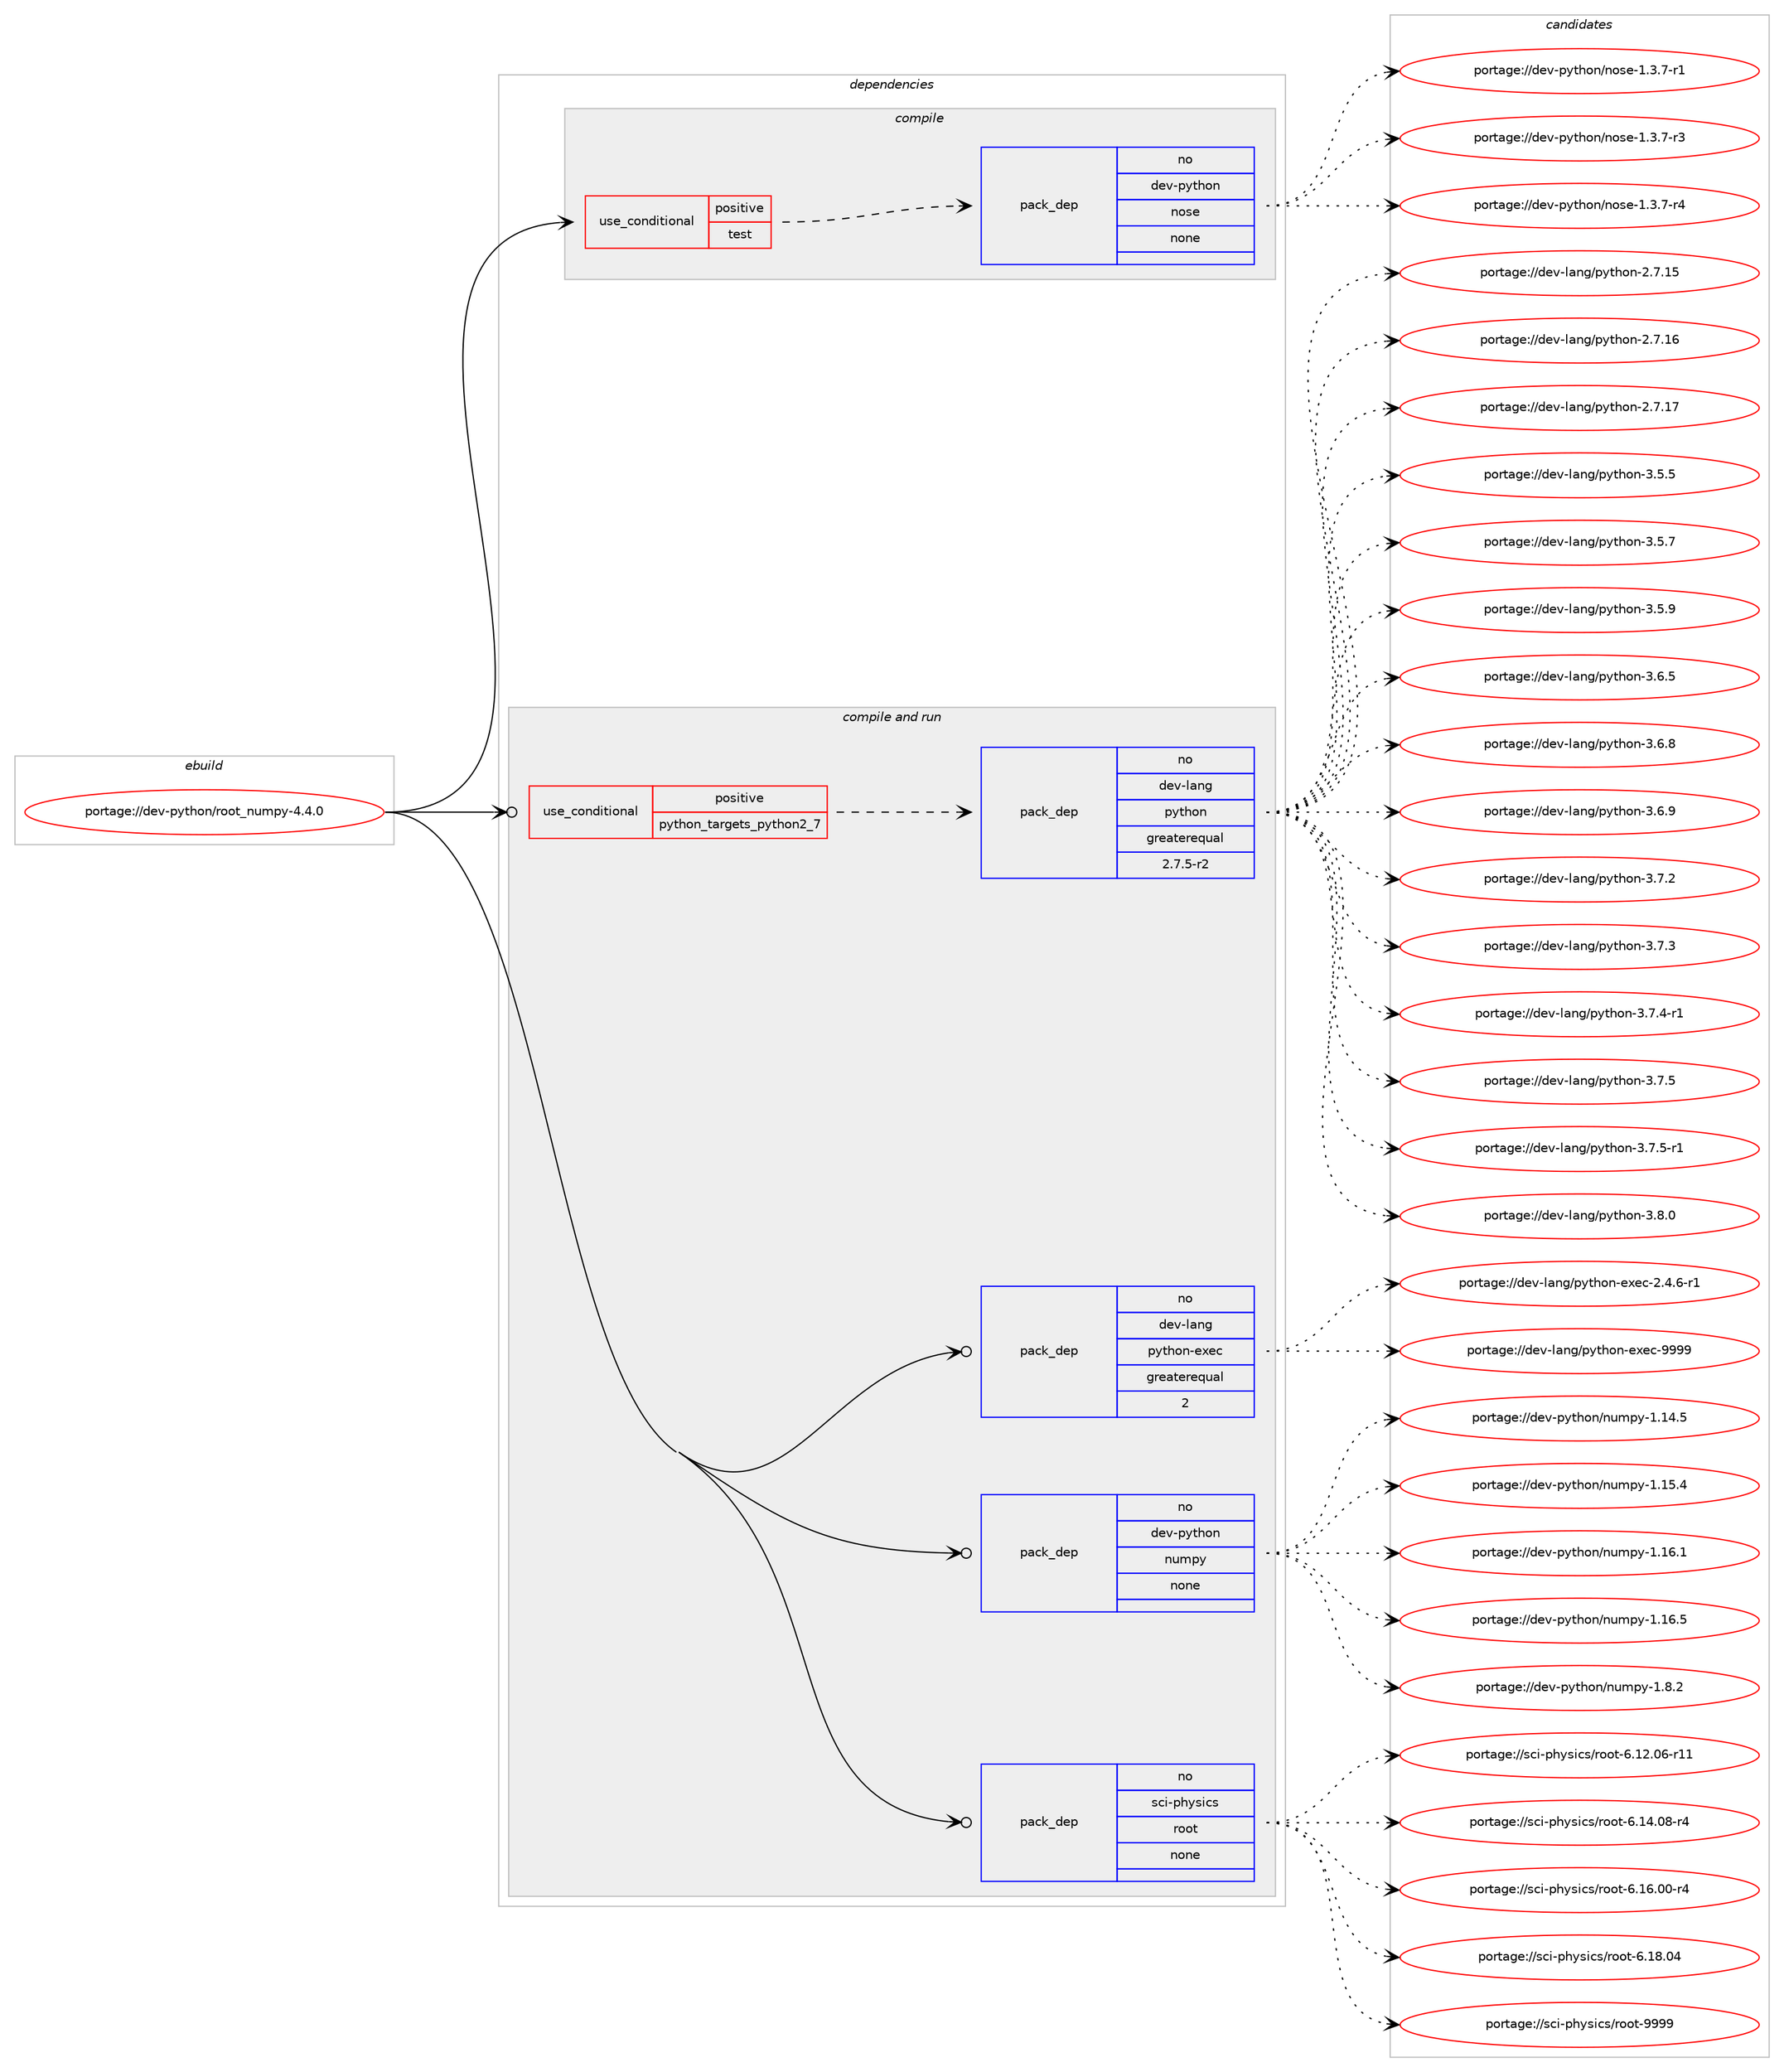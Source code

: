 digraph prolog {

# *************
# Graph options
# *************

newrank=true;
concentrate=true;
compound=true;
graph [rankdir=LR,fontname=Helvetica,fontsize=10,ranksep=1.5];#, ranksep=2.5, nodesep=0.2];
edge  [arrowhead=vee];
node  [fontname=Helvetica,fontsize=10];

# **********
# The ebuild
# **********

subgraph cluster_leftcol {
color=gray;
rank=same;
label=<<i>ebuild</i>>;
id [label="portage://dev-python/root_numpy-4.4.0", color=red, width=4, href="../dev-python/root_numpy-4.4.0.svg"];
}

# ****************
# The dependencies
# ****************

subgraph cluster_midcol {
color=gray;
label=<<i>dependencies</i>>;
subgraph cluster_compile {
fillcolor="#eeeeee";
style=filled;
label=<<i>compile</i>>;
subgraph cond38119 {
dependency170725 [label=<<TABLE BORDER="0" CELLBORDER="1" CELLSPACING="0" CELLPADDING="4"><TR><TD ROWSPAN="3" CELLPADDING="10">use_conditional</TD></TR><TR><TD>positive</TD></TR><TR><TD>test</TD></TR></TABLE>>, shape=none, color=red];
subgraph pack129203 {
dependency170726 [label=<<TABLE BORDER="0" CELLBORDER="1" CELLSPACING="0" CELLPADDING="4" WIDTH="220"><TR><TD ROWSPAN="6" CELLPADDING="30">pack_dep</TD></TR><TR><TD WIDTH="110">no</TD></TR><TR><TD>dev-python</TD></TR><TR><TD>nose</TD></TR><TR><TD>none</TD></TR><TR><TD></TD></TR></TABLE>>, shape=none, color=blue];
}
dependency170725:e -> dependency170726:w [weight=20,style="dashed",arrowhead="vee"];
}
id:e -> dependency170725:w [weight=20,style="solid",arrowhead="vee"];
}
subgraph cluster_compileandrun {
fillcolor="#eeeeee";
style=filled;
label=<<i>compile and run</i>>;
subgraph cond38120 {
dependency170727 [label=<<TABLE BORDER="0" CELLBORDER="1" CELLSPACING="0" CELLPADDING="4"><TR><TD ROWSPAN="3" CELLPADDING="10">use_conditional</TD></TR><TR><TD>positive</TD></TR><TR><TD>python_targets_python2_7</TD></TR></TABLE>>, shape=none, color=red];
subgraph pack129204 {
dependency170728 [label=<<TABLE BORDER="0" CELLBORDER="1" CELLSPACING="0" CELLPADDING="4" WIDTH="220"><TR><TD ROWSPAN="6" CELLPADDING="30">pack_dep</TD></TR><TR><TD WIDTH="110">no</TD></TR><TR><TD>dev-lang</TD></TR><TR><TD>python</TD></TR><TR><TD>greaterequal</TD></TR><TR><TD>2.7.5-r2</TD></TR></TABLE>>, shape=none, color=blue];
}
dependency170727:e -> dependency170728:w [weight=20,style="dashed",arrowhead="vee"];
}
id:e -> dependency170727:w [weight=20,style="solid",arrowhead="odotvee"];
subgraph pack129205 {
dependency170729 [label=<<TABLE BORDER="0" CELLBORDER="1" CELLSPACING="0" CELLPADDING="4" WIDTH="220"><TR><TD ROWSPAN="6" CELLPADDING="30">pack_dep</TD></TR><TR><TD WIDTH="110">no</TD></TR><TR><TD>dev-lang</TD></TR><TR><TD>python-exec</TD></TR><TR><TD>greaterequal</TD></TR><TR><TD>2</TD></TR></TABLE>>, shape=none, color=blue];
}
id:e -> dependency170729:w [weight=20,style="solid",arrowhead="odotvee"];
subgraph pack129206 {
dependency170730 [label=<<TABLE BORDER="0" CELLBORDER="1" CELLSPACING="0" CELLPADDING="4" WIDTH="220"><TR><TD ROWSPAN="6" CELLPADDING="30">pack_dep</TD></TR><TR><TD WIDTH="110">no</TD></TR><TR><TD>dev-python</TD></TR><TR><TD>numpy</TD></TR><TR><TD>none</TD></TR><TR><TD></TD></TR></TABLE>>, shape=none, color=blue];
}
id:e -> dependency170730:w [weight=20,style="solid",arrowhead="odotvee"];
subgraph pack129207 {
dependency170731 [label=<<TABLE BORDER="0" CELLBORDER="1" CELLSPACING="0" CELLPADDING="4" WIDTH="220"><TR><TD ROWSPAN="6" CELLPADDING="30">pack_dep</TD></TR><TR><TD WIDTH="110">no</TD></TR><TR><TD>sci-physics</TD></TR><TR><TD>root</TD></TR><TR><TD>none</TD></TR><TR><TD></TD></TR></TABLE>>, shape=none, color=blue];
}
id:e -> dependency170731:w [weight=20,style="solid",arrowhead="odotvee"];
}
subgraph cluster_run {
fillcolor="#eeeeee";
style=filled;
label=<<i>run</i>>;
}
}

# **************
# The candidates
# **************

subgraph cluster_choices {
rank=same;
color=gray;
label=<<i>candidates</i>>;

subgraph choice129203 {
color=black;
nodesep=1;
choiceportage10010111845112121116104111110471101111151014549465146554511449 [label="portage://dev-python/nose-1.3.7-r1", color=red, width=4,href="../dev-python/nose-1.3.7-r1.svg"];
choiceportage10010111845112121116104111110471101111151014549465146554511451 [label="portage://dev-python/nose-1.3.7-r3", color=red, width=4,href="../dev-python/nose-1.3.7-r3.svg"];
choiceportage10010111845112121116104111110471101111151014549465146554511452 [label="portage://dev-python/nose-1.3.7-r4", color=red, width=4,href="../dev-python/nose-1.3.7-r4.svg"];
dependency170726:e -> choiceportage10010111845112121116104111110471101111151014549465146554511449:w [style=dotted,weight="100"];
dependency170726:e -> choiceportage10010111845112121116104111110471101111151014549465146554511451:w [style=dotted,weight="100"];
dependency170726:e -> choiceportage10010111845112121116104111110471101111151014549465146554511452:w [style=dotted,weight="100"];
}
subgraph choice129204 {
color=black;
nodesep=1;
choiceportage10010111845108971101034711212111610411111045504655464953 [label="portage://dev-lang/python-2.7.15", color=red, width=4,href="../dev-lang/python-2.7.15.svg"];
choiceportage10010111845108971101034711212111610411111045504655464954 [label="portage://dev-lang/python-2.7.16", color=red, width=4,href="../dev-lang/python-2.7.16.svg"];
choiceportage10010111845108971101034711212111610411111045504655464955 [label="portage://dev-lang/python-2.7.17", color=red, width=4,href="../dev-lang/python-2.7.17.svg"];
choiceportage100101118451089711010347112121116104111110455146534653 [label="portage://dev-lang/python-3.5.5", color=red, width=4,href="../dev-lang/python-3.5.5.svg"];
choiceportage100101118451089711010347112121116104111110455146534655 [label="portage://dev-lang/python-3.5.7", color=red, width=4,href="../dev-lang/python-3.5.7.svg"];
choiceportage100101118451089711010347112121116104111110455146534657 [label="portage://dev-lang/python-3.5.9", color=red, width=4,href="../dev-lang/python-3.5.9.svg"];
choiceportage100101118451089711010347112121116104111110455146544653 [label="portage://dev-lang/python-3.6.5", color=red, width=4,href="../dev-lang/python-3.6.5.svg"];
choiceportage100101118451089711010347112121116104111110455146544656 [label="portage://dev-lang/python-3.6.8", color=red, width=4,href="../dev-lang/python-3.6.8.svg"];
choiceportage100101118451089711010347112121116104111110455146544657 [label="portage://dev-lang/python-3.6.9", color=red, width=4,href="../dev-lang/python-3.6.9.svg"];
choiceportage100101118451089711010347112121116104111110455146554650 [label="portage://dev-lang/python-3.7.2", color=red, width=4,href="../dev-lang/python-3.7.2.svg"];
choiceportage100101118451089711010347112121116104111110455146554651 [label="portage://dev-lang/python-3.7.3", color=red, width=4,href="../dev-lang/python-3.7.3.svg"];
choiceportage1001011184510897110103471121211161041111104551465546524511449 [label="portage://dev-lang/python-3.7.4-r1", color=red, width=4,href="../dev-lang/python-3.7.4-r1.svg"];
choiceportage100101118451089711010347112121116104111110455146554653 [label="portage://dev-lang/python-3.7.5", color=red, width=4,href="../dev-lang/python-3.7.5.svg"];
choiceportage1001011184510897110103471121211161041111104551465546534511449 [label="portage://dev-lang/python-3.7.5-r1", color=red, width=4,href="../dev-lang/python-3.7.5-r1.svg"];
choiceportage100101118451089711010347112121116104111110455146564648 [label="portage://dev-lang/python-3.8.0", color=red, width=4,href="../dev-lang/python-3.8.0.svg"];
dependency170728:e -> choiceportage10010111845108971101034711212111610411111045504655464953:w [style=dotted,weight="100"];
dependency170728:e -> choiceportage10010111845108971101034711212111610411111045504655464954:w [style=dotted,weight="100"];
dependency170728:e -> choiceportage10010111845108971101034711212111610411111045504655464955:w [style=dotted,weight="100"];
dependency170728:e -> choiceportage100101118451089711010347112121116104111110455146534653:w [style=dotted,weight="100"];
dependency170728:e -> choiceportage100101118451089711010347112121116104111110455146534655:w [style=dotted,weight="100"];
dependency170728:e -> choiceportage100101118451089711010347112121116104111110455146534657:w [style=dotted,weight="100"];
dependency170728:e -> choiceportage100101118451089711010347112121116104111110455146544653:w [style=dotted,weight="100"];
dependency170728:e -> choiceportage100101118451089711010347112121116104111110455146544656:w [style=dotted,weight="100"];
dependency170728:e -> choiceportage100101118451089711010347112121116104111110455146544657:w [style=dotted,weight="100"];
dependency170728:e -> choiceportage100101118451089711010347112121116104111110455146554650:w [style=dotted,weight="100"];
dependency170728:e -> choiceportage100101118451089711010347112121116104111110455146554651:w [style=dotted,weight="100"];
dependency170728:e -> choiceportage1001011184510897110103471121211161041111104551465546524511449:w [style=dotted,weight="100"];
dependency170728:e -> choiceportage100101118451089711010347112121116104111110455146554653:w [style=dotted,weight="100"];
dependency170728:e -> choiceportage1001011184510897110103471121211161041111104551465546534511449:w [style=dotted,weight="100"];
dependency170728:e -> choiceportage100101118451089711010347112121116104111110455146564648:w [style=dotted,weight="100"];
}
subgraph choice129205 {
color=black;
nodesep=1;
choiceportage10010111845108971101034711212111610411111045101120101994550465246544511449 [label="portage://dev-lang/python-exec-2.4.6-r1", color=red, width=4,href="../dev-lang/python-exec-2.4.6-r1.svg"];
choiceportage10010111845108971101034711212111610411111045101120101994557575757 [label="portage://dev-lang/python-exec-9999", color=red, width=4,href="../dev-lang/python-exec-9999.svg"];
dependency170729:e -> choiceportage10010111845108971101034711212111610411111045101120101994550465246544511449:w [style=dotted,weight="100"];
dependency170729:e -> choiceportage10010111845108971101034711212111610411111045101120101994557575757:w [style=dotted,weight="100"];
}
subgraph choice129206 {
color=black;
nodesep=1;
choiceportage100101118451121211161041111104711011710911212145494649524653 [label="portage://dev-python/numpy-1.14.5", color=red, width=4,href="../dev-python/numpy-1.14.5.svg"];
choiceportage100101118451121211161041111104711011710911212145494649534652 [label="portage://dev-python/numpy-1.15.4", color=red, width=4,href="../dev-python/numpy-1.15.4.svg"];
choiceportage100101118451121211161041111104711011710911212145494649544649 [label="portage://dev-python/numpy-1.16.1", color=red, width=4,href="../dev-python/numpy-1.16.1.svg"];
choiceportage100101118451121211161041111104711011710911212145494649544653 [label="portage://dev-python/numpy-1.16.5", color=red, width=4,href="../dev-python/numpy-1.16.5.svg"];
choiceportage1001011184511212111610411111047110117109112121454946564650 [label="portage://dev-python/numpy-1.8.2", color=red, width=4,href="../dev-python/numpy-1.8.2.svg"];
dependency170730:e -> choiceportage100101118451121211161041111104711011710911212145494649524653:w [style=dotted,weight="100"];
dependency170730:e -> choiceportage100101118451121211161041111104711011710911212145494649534652:w [style=dotted,weight="100"];
dependency170730:e -> choiceportage100101118451121211161041111104711011710911212145494649544649:w [style=dotted,weight="100"];
dependency170730:e -> choiceportage100101118451121211161041111104711011710911212145494649544653:w [style=dotted,weight="100"];
dependency170730:e -> choiceportage1001011184511212111610411111047110117109112121454946564650:w [style=dotted,weight="100"];
}
subgraph choice129207 {
color=black;
nodesep=1;
choiceportage115991054511210412111510599115471141111111164554464950464854451144949 [label="portage://sci-physics/root-6.12.06-r11", color=red, width=4,href="../sci-physics/root-6.12.06-r11.svg"];
choiceportage1159910545112104121115105991154711411111111645544649524648564511452 [label="portage://sci-physics/root-6.14.08-r4", color=red, width=4,href="../sci-physics/root-6.14.08-r4.svg"];
choiceportage1159910545112104121115105991154711411111111645544649544648484511452 [label="portage://sci-physics/root-6.16.00-r4", color=red, width=4,href="../sci-physics/root-6.16.00-r4.svg"];
choiceportage115991054511210412111510599115471141111111164554464956464852 [label="portage://sci-physics/root-6.18.04", color=red, width=4,href="../sci-physics/root-6.18.04.svg"];
choiceportage115991054511210412111510599115471141111111164557575757 [label="portage://sci-physics/root-9999", color=red, width=4,href="../sci-physics/root-9999.svg"];
dependency170731:e -> choiceportage115991054511210412111510599115471141111111164554464950464854451144949:w [style=dotted,weight="100"];
dependency170731:e -> choiceportage1159910545112104121115105991154711411111111645544649524648564511452:w [style=dotted,weight="100"];
dependency170731:e -> choiceportage1159910545112104121115105991154711411111111645544649544648484511452:w [style=dotted,weight="100"];
dependency170731:e -> choiceportage115991054511210412111510599115471141111111164554464956464852:w [style=dotted,weight="100"];
dependency170731:e -> choiceportage115991054511210412111510599115471141111111164557575757:w [style=dotted,weight="100"];
}
}

}
